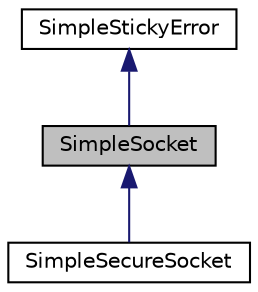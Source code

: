 digraph "SimpleSocket"
{
  edge [fontname="Helvetica",fontsize="10",labelfontname="Helvetica",labelfontsize="10"];
  node [fontname="Helvetica",fontsize="10",shape=record];
  Node1 [label="SimpleSocket",height=0.2,width=0.4,color="black", fillcolor="grey75", style="filled" fontcolor="black"];
  Node2 -> Node1 [dir="back",color="midnightblue",fontsize="10",style="solid",fontname="Helvetica"];
  Node2 [label="SimpleStickyError",height=0.2,width=0.4,color="black", fillcolor="white", style="filled",URL="$class_simple_sticky_error.html"];
  Node1 -> Node3 [dir="back",color="midnightblue",fontsize="10",style="solid",fontname="Helvetica"];
  Node3 [label="SimpleSecureSocket",height=0.2,width=0.4,color="black", fillcolor="white", style="filled",URL="$class_simple_secure_socket.html"];
}
